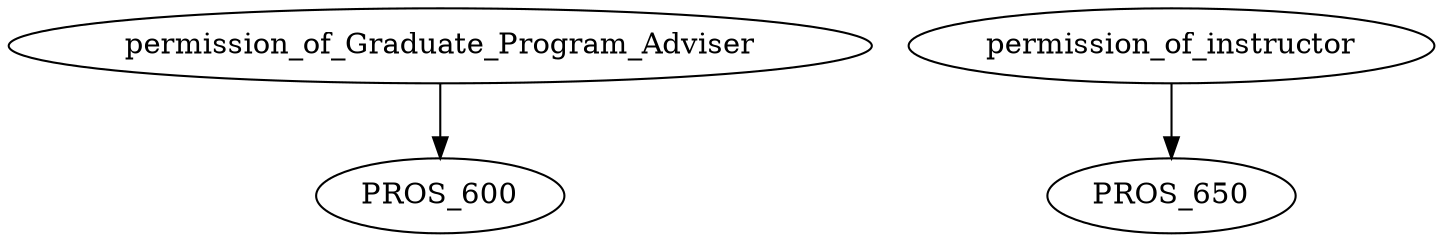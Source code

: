digraph G {
    edge [color=black];
    permission_of_Graduate_Program_Adviser -> PROS_600;
    edge [color=black];
    permission_of_instructor -> PROS_650;
}
